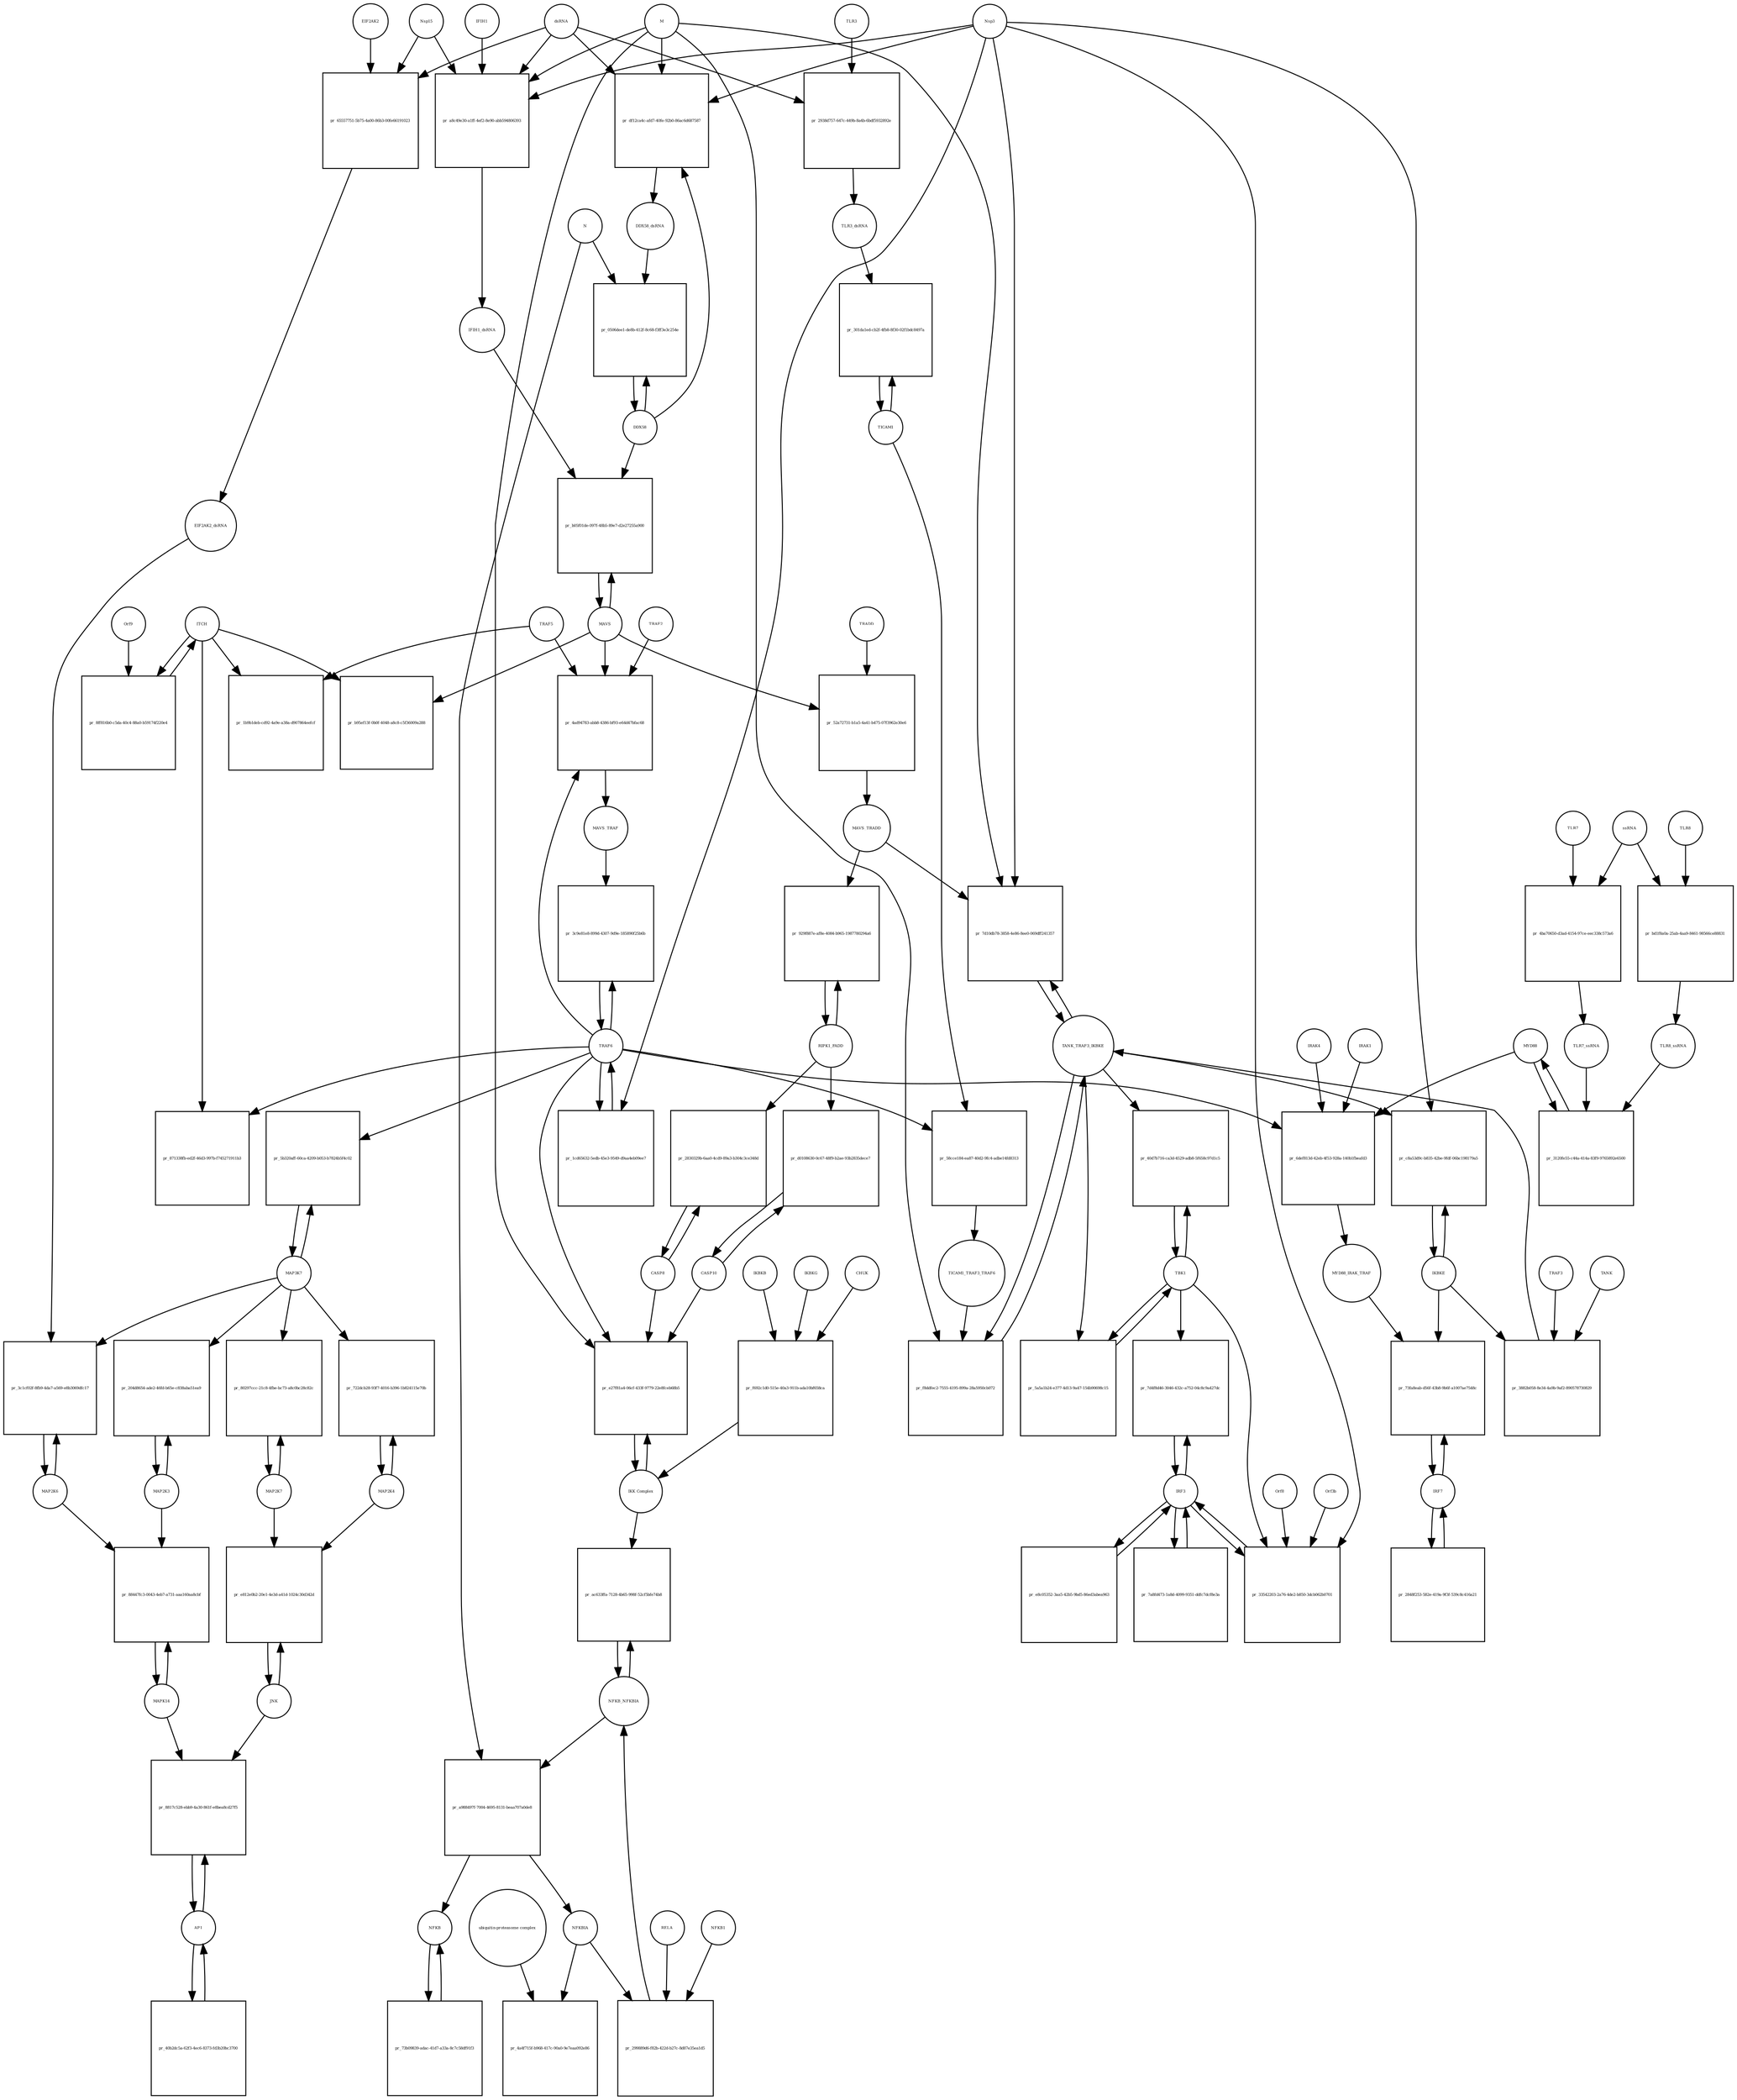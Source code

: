strict digraph  {
dsRNA [annotation="", bipartite=0, cls="nucleic acid feature", fontsize=4, label=dsRNA, shape=circle];
"pr_df12ca4c-afd7-40fe-92b0-86ac6d687587" [annotation="", bipartite=1, cls=process, fontsize=4, label="pr_df12ca4c-afd7-40fe-92b0-86ac6d687587", shape=square];
DDX58_dsRNA [annotation="", bipartite=0, cls=complex, fontsize=4, label=DDX58_dsRNA, shape=circle];
M [annotation=urn_miriam_ncbiprotein_1796318601, bipartite=0, cls=macromolecule, fontsize=4, label=M, shape=circle];
Nsp3 [annotation=urn_miriam_ncbiprotein_1802476807, bipartite=0, cls=macromolecule, fontsize=4, label=Nsp3, shape=circle];
DDX58 [annotation=urn_miriam_hgnc_19102, bipartite=0, cls=macromolecule, fontsize=4, label=DDX58, shape=circle];
"pr_a8c49e30-a1ff-4ef2-8e90-abb594806393" [annotation="", bipartite=1, cls=process, fontsize=4, label="pr_a8c49e30-a1ff-4ef2-8e90-abb594806393", shape=square];
IFIH1_dsRNA [annotation="", bipartite=0, cls=complex, fontsize=4, label=IFIH1_dsRNA, shape=circle];
Nsp15 [annotation=urn_miriam_ncbiprotein_1802476818, bipartite=0, cls=macromolecule, fontsize=4, label=Nsp15, shape=circle];
IFIH1 [annotation=urn_miriam_hgnc_18873, bipartite=0, cls=macromolecule, fontsize=4, label=IFIH1, shape=circle];
"pr_0506dee1-de8b-412f-8c68-f3ff3e3c254e" [annotation="", bipartite=1, cls=process, fontsize=4, label="pr_0506dee1-de8b-412f-8c68-f3ff3e3c254e", shape=square];
N [annotation=urn_miriam_ncbiprotein_1798174255, bipartite=0, cls=macromolecule, fontsize=4, label=N, shape=circle];
MAVS [annotation=urn_miriam_hgnc_29233, bipartite=0, cls="macromolecule multimer", fontsize=4, label=MAVS, shape=circle];
"pr_b05f01de-097f-48b5-89e7-d2e27255a900" [annotation="", bipartite=1, cls=process, fontsize=4, label="pr_b05f01de-097f-48b5-89e7-d2e27255a900", shape=square];
NFKB [annotation="", bipartite=0, cls=complex, fontsize=4, label=NFKB, shape=circle];
"pr_73b09839-adac-41d7-a33a-8c7c58df91f3" [annotation="", bipartite=1, cls=process, fontsize=4, label="pr_73b09839-adac-41d7-a33a-8c7c58df91f3", shape=square];
NFKBIA [annotation=urn_miriam_hgnc_7797, bipartite=0, cls=macromolecule, fontsize=4, label=NFKBIA, shape=circle];
"pr_4a4f715f-b968-417c-90a0-9e7eaa092e86" [annotation="", bipartite=1, cls=process, fontsize=4, label="pr_4a4f715f-b968-417c-90a0-9e7eaa092e86", shape=square];
"ubiquitin-proteasome complex" [annotation="", bipartite=0, cls=complex, fontsize=4, label="ubiquitin-proteasome complex", shape=circle];
IRF3 [annotation=urn_miriam_hgnc_6118, bipartite=0, cls="macromolecule multimer", fontsize=4, label=IRF3, shape=circle];
"pr_7d4f8d46-3046-432c-a752-04c8c9a427dc" [annotation="", bipartite=1, cls=process, fontsize=4, label="pr_7d4f8d46-3046-432c-a752-04c8c9a427dc", shape=square];
TBK1 [annotation="", bipartite=0, cls=macromolecule, fontsize=4, label=TBK1, shape=circle];
"pr_e8c05352-3aa5-42b5-9bd5-86ed3abea963" [annotation="", bipartite=1, cls=process, fontsize=4, label="pr_e8c05352-3aa5-42b5-9bd5-86ed3abea963", shape=square];
"pr_33542203-2a76-4de2-b850-3dcb062b0701" [annotation="", bipartite=1, cls=process, fontsize=4, label="pr_33542203-2a76-4de2-b850-3dcb062b0701", shape=square];
Orf3b [annotation=urn_miriam_uniprot_P59633, bipartite=0, cls=macromolecule, fontsize=4, label=Orf3b, shape=circle];
Orf8 [annotation=urn_miriam_ncbiprotein_1796318604, bipartite=0, cls=macromolecule, fontsize=4, label=Orf8, shape=circle];
IRF7 [annotation=urn_miriam_hgnc_6122, bipartite=0, cls="macromolecule multimer", fontsize=4, label=IRF7, shape=circle];
"pr_73fa8eab-d56f-43b8-9b6f-a1007ae7548c" [annotation="", bipartite=1, cls=process, fontsize=4, label="pr_73fa8eab-d56f-43b8-9b6f-a1007ae7548c", shape=square];
IKBKE [annotation=urn_miriam_hgnc_14552, bipartite=0, cls=macromolecule, fontsize=4, label=IKBKE, shape=circle];
MYD88_IRAK_TRAF [annotation="", bipartite=0, cls=complex, fontsize=4, label=MYD88_IRAK_TRAF, shape=circle];
"pr_7a8fd473-1a8d-4099-9351-ddfc7dcf8e3a" [annotation="", bipartite=1, cls=process, fontsize=4, label="pr_7a8fd473-1a8d-4099-9351-ddfc7dcf8e3a", shape=square];
"pr_2848f253-582e-419a-9f3f-539c8c416a21" [annotation="", bipartite=1, cls=process, fontsize=4, label="pr_2848f253-582e-419a-9f3f-539c8c416a21", shape=square];
TRAF6 [annotation=urn_miriam_hgnc_12036, bipartite=0, cls=macromolecule, fontsize=4, label=TRAF6, shape=circle];
"pr_3c9e81e8-899d-4307-9d9e-185890f25b6b" [annotation="", bipartite=1, cls=process, fontsize=4, label="pr_3c9e81e8-899d-4307-9d9e-185890f25b6b", shape=square];
MAVS_TRAF [annotation="", bipartite=0, cls=complex, fontsize=4, label=MAVS_TRAF, shape=circle];
"pr_b95ef13f-0b0f-4048-a8c8-c5f36009a288" [annotation="", bipartite=1, cls=process, fontsize=4, label="pr_b95ef13f-0b0f-4048-a8c8-c5f36009a288", shape=square];
ITCH [annotation="", bipartite=0, cls=macromolecule, fontsize=4, label=ITCH, shape=circle];
TRAF5 [annotation=urn_miriam_hgnc_12035, bipartite=0, cls=macromolecule, fontsize=4, label=TRAF5, shape=circle];
"pr_1b9b1deb-cd92-4a9e-a38a-d907864eefcf" [annotation="", bipartite=1, cls=process, fontsize=4, label="pr_1b9b1deb-cd92-4a9e-a38a-d907864eefcf", shape=square];
"pr_871338fb-ed2f-46d3-997b-f745271911b3" [annotation="", bipartite=1, cls=process, fontsize=4, label="pr_871338fb-ed2f-46d3-997b-f745271911b3", shape=square];
TICAM1 [annotation=urn_miriam_hgnc_18348, bipartite=0, cls=macromolecule, fontsize=4, label=TICAM1, shape=circle];
"pr_301da1ed-cb2f-4fb8-8f30-02f1bdc8497a" [annotation="", bipartite=1, cls=process, fontsize=4, label="pr_301da1ed-cb2f-4fb8-8f30-02f1bdc8497a", shape=square];
TLR3_dsRNA [annotation="", bipartite=0, cls=complex, fontsize=4, label=TLR3_dsRNA, shape=circle];
TLR3 [annotation=urn_miriam_hgnc_11849, bipartite=0, cls="macromolecule multimer", fontsize=4, label=TLR3, shape=circle];
"pr_2938d757-647c-449b-8a4b-6bdf5932892e" [annotation="", bipartite=1, cls=process, fontsize=4, label="pr_2938d757-647c-449b-8a4b-6bdf5932892e", shape=square];
"pr_58cce184-ea87-40d2-9fc4-adbe14fd8313" [annotation="", bipartite=1, cls=process, fontsize=4, label="pr_58cce184-ea87-40d2-9fc4-adbe14fd8313", shape=square];
TICAM1_TRAF3_TRAF6 [annotation="", bipartite=0, cls=complex, fontsize=4, label=TICAM1_TRAF3_TRAF6, shape=circle];
TANK_TRAF3_IKBKE [annotation="", bipartite=0, cls=complex, fontsize=4, label=TANK_TRAF3_IKBKE, shape=circle];
"pr_f8ddfec2-7555-4195-899a-28a5950cb072" [annotation="", bipartite=1, cls=process, fontsize=4, label="pr_f8ddfec2-7555-4195-899a-28a5950cb072", shape=square];
"pr_40d7b716-ca3d-4529-adb8-5f658c97d1c5" [annotation="", bipartite=1, cls=process, fontsize=4, label="pr_40d7b716-ca3d-4529-adb8-5f658c97d1c5", shape=square];
"pr_c8a53d9c-b835-42be-9fdf-06bc198179a5" [annotation="", bipartite=1, cls=process, fontsize=4, label="pr_c8a53d9c-b835-42be-9fdf-06bc198179a5", shape=square];
MYD88 [annotation="", bipartite=0, cls=macromolecule, fontsize=4, label=MYD88, shape=circle];
"pr_6def813d-42eb-4f53-928a-140b1fbeafd3" [annotation="", bipartite=1, cls=process, fontsize=4, label="pr_6def813d-42eb-4f53-928a-140b1fbeafd3", shape=square];
IRAK1 [annotation=urn_miriam_hgnc_6112, bipartite=0, cls=macromolecule, fontsize=4, label=IRAK1, shape=circle];
IRAK4 [annotation=urn_miriam_hgnc_17967, bipartite=0, cls=macromolecule, fontsize=4, label=IRAK4, shape=circle];
TLR7 [annotation=urn_miriam_hgnc_15631, bipartite=0, cls=macromolecule, fontsize=4, label=TLR7, shape=circle];
"pr_4ba70650-d3ad-4154-97ce-eec338c573a6" [annotation="", bipartite=1, cls=process, fontsize=4, label="pr_4ba70650-d3ad-4154-97ce-eec338c573a6", shape=square];
TLR7_ssRNA [annotation="", bipartite=0, cls=complex, fontsize=4, label=TLR7_ssRNA, shape=circle];
ssRNA [annotation="", bipartite=0, cls="nucleic acid feature", fontsize=4, label=ssRNA, shape=circle];
TLR8 [annotation=urn_miriam_hgnc_15632, bipartite=0, cls=macromolecule, fontsize=4, label=TLR8, shape=circle];
"pr_bd1f8a0a-25ab-4aa9-8461-98566ce88831" [annotation="", bipartite=1, cls=process, fontsize=4, label="pr_bd1f8a0a-25ab-4aa9-8461-98566ce88831", shape=square];
TLR8_ssRNA [annotation="", bipartite=0, cls=complex, fontsize=4, label=TLR8_ssRNA, shape=circle];
"pr_3120fe55-c44a-414a-83f9-9765892e6500" [annotation="", bipartite=1, cls=process, fontsize=4, label="pr_3120fe55-c44a-414a-83f9-9765892e6500", shape=square];
MAP3K7 [annotation="", bipartite=0, cls=macromolecule, fontsize=4, label=MAP3K7, shape=circle];
"pr_5b320aff-60ca-4209-b053-b7824b5f4c02" [annotation="", bipartite=1, cls=process, fontsize=4, label="pr_5b320aff-60ca-4209-b053-b7824b5f4c02", shape=square];
TRAF2 [annotation=urn_miriam_hgnc_12032, bipartite=0, cls=macromolecule, fontsize=4, label=TRAF2, shape=circle];
"pr_4ad94783-abb8-4386-bf93-e64d47bfac68" [annotation="", bipartite=1, cls=process, fontsize=4, label="pr_4ad94783-abb8-4386-bf93-e64d47bfac68", shape=square];
"pr_8ff816b0-c5da-40c4-88a0-b59174f220e4" [annotation="", bipartite=1, cls=process, fontsize=4, label="pr_8ff816b0-c5da-40c4-88a0-b59174f220e4", shape=square];
Orf9 [annotation=urn_miriam_uniprot_P59636, bipartite=0, cls=macromolecule, fontsize=4, label=Orf9, shape=circle];
"pr_52a72731-b1a5-4a41-b475-07f3962e30e6" [annotation="", bipartite=1, cls=process, fontsize=4, label="pr_52a72731-b1a5-4a41-b475-07f3962e30e6", shape=square];
MAVS_TRADD [annotation="", bipartite=0, cls=complex, fontsize=4, label=MAVS_TRADD, shape=circle];
TRADD [annotation=urn_miriam_hgnc_12030, bipartite=0, cls=macromolecule, fontsize=4, label=TRADD, shape=circle];
"pr_1cd65632-5edb-45e3-9549-d9aa4eb09ee7" [annotation="", bipartite=1, cls=process, fontsize=4, label="pr_1cd65632-5edb-45e3-9549-d9aa4eb09ee7", shape=square];
AP1 [annotation="", bipartite=0, cls=complex, fontsize=4, label=AP1, shape=circle];
"pr_8817c528-ebb9-4a30-861f-e8bea8cd27f5" [annotation="", bipartite=1, cls=process, fontsize=4, label="pr_8817c528-ebb9-4a30-861f-e8bea8cd27f5", shape=square];
MAPK14 [annotation="", bipartite=0, cls=macromolecule, fontsize=4, label=MAPK14, shape=circle];
JNK [annotation="", bipartite=0, cls=complex, fontsize=4, label=JNK, shape=circle];
"pr_e812e0b2-20e1-4e3d-a41d-1024c30d342d" [annotation="", bipartite=1, cls=process, fontsize=4, label="pr_e812e0b2-20e1-4e3d-a41d-1024c30d342d", shape=square];
MAP2K7 [annotation="", bipartite=0, cls=macromolecule, fontsize=4, label=MAP2K7, shape=circle];
MAP2K4 [annotation="", bipartite=0, cls=macromolecule, fontsize=4, label=MAP2K4, shape=circle];
"pr_722dcb28-93f7-4016-b396-1b824115e70b" [annotation="", bipartite=1, cls=process, fontsize=4, label="pr_722dcb28-93f7-4016-b396-1b824115e70b", shape=square];
"pr_80297ccc-21c8-4fbe-bc73-a8c0bc28c82c" [annotation="", bipartite=1, cls=process, fontsize=4, label="pr_80297ccc-21c8-4fbe-bc73-a8c0bc28c82c", shape=square];
MAP2K3 [annotation="", bipartite=0, cls=macromolecule, fontsize=4, label=MAP2K3, shape=circle];
"pr_204d8654-ade2-46fd-b65e-c838aba51ea9" [annotation="", bipartite=1, cls=process, fontsize=4, label="pr_204d8654-ade2-46fd-b65e-c838aba51ea9", shape=square];
MAP2K6 [annotation="", bipartite=0, cls=macromolecule, fontsize=4, label=MAP2K6, shape=circle];
"pr_3c1cf02f-8fb9-4da7-a569-e8b3069dfc17" [annotation="", bipartite=1, cls=process, fontsize=4, label="pr_3c1cf02f-8fb9-4da7-a569-e8b3069dfc17", shape=square];
EIF2AK2_dsRNA [annotation="", bipartite=0, cls=complex, fontsize=4, label=EIF2AK2_dsRNA, shape=circle];
"pr_65557751-5b75-4a00-86b3-00fe66191023" [annotation="", bipartite=1, cls=process, fontsize=4, label="pr_65557751-5b75-4a00-86b3-00fe66191023", shape=square];
EIF2AK2 [annotation=urn_miriam_hgnc_9437, bipartite=0, cls=macromolecule, fontsize=4, label=EIF2AK2, shape=circle];
RIPK1_FADD [annotation="", bipartite=0, cls=complex, fontsize=4, label=RIPK1_FADD, shape=circle];
"pr_929f887e-af8e-4084-b965-1987780294a6" [annotation="", bipartite=1, cls=process, fontsize=4, label="pr_929f887e-af8e-4084-b965-1987780294a6", shape=square];
CASP8 [annotation="", bipartite=0, cls=macromolecule, fontsize=4, label=CASP8, shape=circle];
"pr_2830329b-6aa0-4cd9-89a3-b304c3ce348d" [annotation="", bipartite=1, cls=process, fontsize=4, label="pr_2830329b-6aa0-4cd9-89a3-b304c3ce348d", shape=square];
CASP10 [annotation="", bipartite=0, cls=macromolecule, fontsize=4, label=CASP10, shape=circle];
"pr_d0108630-0c67-48f9-b2ae-93b2835dece7" [annotation="", bipartite=1, cls=process, fontsize=4, label="pr_d0108630-0c67-48f9-b2ae-93b2835dece7", shape=square];
NFKB_NFKBIA [annotation="", bipartite=0, cls=complex, fontsize=4, label=NFKB_NFKBIA, shape=circle];
"pr_ac633ffa-7128-4b65-998f-52cf5bfe74b8" [annotation="", bipartite=1, cls=process, fontsize=4, label="pr_ac633ffa-7128-4b65-998f-52cf5bfe74b8", shape=square];
"IKK Complex" [annotation="", bipartite=0, cls=complex, fontsize=4, label="IKK Complex", shape=circle];
"pr_a988497f-7004-4695-8131-beaa707a0de8" [annotation="", bipartite=1, cls=process, fontsize=4, label="pr_a988497f-7004-4695-8131-beaa707a0de8", shape=square];
"pr_40b2dc5a-62f3-4ec6-8373-fd3b20bc3700" [annotation="", bipartite=1, cls=process, fontsize=4, label="pr_40b2dc5a-62f3-4ec6-8373-fd3b20bc3700", shape=square];
"pr_e27f81a4-06cf-433f-9779-22e8fceb68b5" [annotation="", bipartite=1, cls=process, fontsize=4, label="pr_e27f81a4-06cf-433f-9779-22e8fceb68b5", shape=square];
"pr_299889d6-f82b-422d-b27c-8d87e35ea1d5" [annotation="", bipartite=1, cls=process, fontsize=4, label="pr_299889d6-f82b-422d-b27c-8d87e35ea1d5", shape=square];
RELA [annotation="", bipartite=0, cls=macromolecule, fontsize=4, label=RELA, shape=circle];
NFKB1 [annotation="", bipartite=0, cls=macromolecule, fontsize=4, label=NFKB1, shape=circle];
IKBKG [annotation="", bipartite=0, cls=macromolecule, fontsize=4, label=IKBKG, shape=circle];
"pr_f692c1d0-515e-40a3-911b-ada10bf658ca" [annotation="", bipartite=1, cls=process, fontsize=4, label="pr_f692c1d0-515e-40a3-911b-ada10bf658ca", shape=square];
CHUK [annotation="", bipartite=0, cls=macromolecule, fontsize=4, label=CHUK, shape=circle];
IKBKB [annotation="", bipartite=0, cls=macromolecule, fontsize=4, label=IKBKB, shape=circle];
"pr_7d10db78-3858-4e86-8ee0-069dff241357" [annotation="", bipartite=1, cls=process, fontsize=4, label="pr_7d10db78-3858-4e86-8ee0-069dff241357", shape=square];
"pr_5a5a1b24-e377-4d13-9a47-154b90698c15" [annotation="", bipartite=1, cls=process, fontsize=4, label="pr_5a5a1b24-e377-4d13-9a47-154b90698c15", shape=square];
"pr_88447fc3-0043-4eb7-a731-aaa160aa8cbf" [annotation="", bipartite=1, cls=process, fontsize=4, label="pr_88447fc3-0043-4eb7-a731-aaa160aa8cbf", shape=square];
TRAF3 [annotation="", bipartite=0, cls=macromolecule, fontsize=4, label=TRAF3, shape=circle];
"pr_3882b058-8e34-4a9b-9af2-890578730829" [annotation="", bipartite=1, cls=process, fontsize=4, label="pr_3882b058-8e34-4a9b-9af2-890578730829", shape=square];
TANK [annotation="", bipartite=0, cls=macromolecule, fontsize=4, label=TANK, shape=circle];
dsRNA -> "pr_df12ca4c-afd7-40fe-92b0-86ac6d687587"  [annotation="", interaction_type=consumption];
dsRNA -> "pr_a8c49e30-a1ff-4ef2-8e90-abb594806393"  [annotation="", interaction_type=consumption];
dsRNA -> "pr_2938d757-647c-449b-8a4b-6bdf5932892e"  [annotation="", interaction_type=consumption];
dsRNA -> "pr_65557751-5b75-4a00-86b3-00fe66191023"  [annotation="", interaction_type=consumption];
"pr_df12ca4c-afd7-40fe-92b0-86ac6d687587" -> DDX58_dsRNA  [annotation="", interaction_type=production];
DDX58_dsRNA -> "pr_0506dee1-de8b-412f-8c68-f3ff3e3c254e"  [annotation="urn_miriam_pubmed_25581309|urn_miriam_pubmed_28148787|urn_miriam_taxonomy_694009", interaction_type=catalysis];
M -> "pr_df12ca4c-afd7-40fe-92b0-86ac6d687587"  [annotation="urn_miriam_pubmed_20303872|urn_miriam_pubmed_19380580|urn_miriam_pubmed_31226023|urn_miriam_taxonomy_694009", interaction_type=inhibition];
M -> "pr_a8c49e30-a1ff-4ef2-8e90-abb594806393"  [annotation="urn_miriam_pubmed_28484023|urn_miriam_pubmed_19380580|urn_miriam_pubmed_31226023|urn_miriam_taxonomy_694009", interaction_type=inhibition];
M -> "pr_f8ddfec2-7555-4195-899a-28a5950cb072"  [annotation="urn_miriam_pubmed_19380580|urn_miriam_pubmed_19366914|urn_miriam_taxonomy_694009", interaction_type=inhibition];
M -> "pr_e27f81a4-06cf-433f-9779-22e8fceb68b5"  [annotation="urn_miriam_pubmed_19366914|urn_miriam_pubmed_20303872|urn_miriam_pubmed_17705188|urn_miriam_pubmed_694009", interaction_type=inhibition];
M -> "pr_7d10db78-3858-4e86-8ee0-069dff241357"  [annotation="urn_miriam_pubmed_19366914|urn_miriam_pubmed_27164085|urn_miriam_pubmed_19380580|urn_miriam_taxonomy_694009", interaction_type=inhibition];
Nsp3 -> "pr_df12ca4c-afd7-40fe-92b0-86ac6d687587"  [annotation="urn_miriam_pubmed_20303872|urn_miriam_pubmed_19380580|urn_miriam_pubmed_31226023|urn_miriam_taxonomy_694009", interaction_type=inhibition];
Nsp3 -> "pr_a8c49e30-a1ff-4ef2-8e90-abb594806393"  [annotation="urn_miriam_pubmed_28484023|urn_miriam_pubmed_19380580|urn_miriam_pubmed_31226023|urn_miriam_taxonomy_694009", interaction_type=inhibition];
Nsp3 -> "pr_33542203-2a76-4de2-b850-3dcb062b0701"  [annotation="urn_miriam_pubmed_17761676|urn_miriam_pubmed_31226023|urn_miriam_taxonomy_694009", interaction_type=inhibition];
Nsp3 -> "pr_c8a53d9c-b835-42be-9fdf-06bc198179a5"  [annotation="urn_miriam_pubmed_20303872|urn_miriam_pubmed_31226023|urn_miriam_taxonomy_694009", interaction_type=inhibition];
Nsp3 -> "pr_1cd65632-5edb-45e3-9549-d9aa4eb09ee7"  [annotation="urn_miriam_pubmed_27164085|urn_miriam_taxonomy_694009", interaction_type=catalysis];
Nsp3 -> "pr_7d10db78-3858-4e86-8ee0-069dff241357"  [annotation="urn_miriam_pubmed_19366914|urn_miriam_pubmed_27164085|urn_miriam_pubmed_19380580|urn_miriam_taxonomy_694009", interaction_type=inhibition];
DDX58 -> "pr_df12ca4c-afd7-40fe-92b0-86ac6d687587"  [annotation="", interaction_type=consumption];
DDX58 -> "pr_0506dee1-de8b-412f-8c68-f3ff3e3c254e"  [annotation="", interaction_type=consumption];
DDX58 -> "pr_b05f01de-097f-48b5-89e7-d2e27255a900"  [annotation=urn_miriam_pubmed_25581309, interaction_type=catalysis];
"pr_a8c49e30-a1ff-4ef2-8e90-abb594806393" -> IFIH1_dsRNA  [annotation="", interaction_type=production];
IFIH1_dsRNA -> "pr_b05f01de-097f-48b5-89e7-d2e27255a900"  [annotation=urn_miriam_pubmed_25581309, interaction_type=catalysis];
Nsp15 -> "pr_a8c49e30-a1ff-4ef2-8e90-abb594806393"  [annotation="urn_miriam_pubmed_28484023|urn_miriam_pubmed_19380580|urn_miriam_pubmed_31226023|urn_miriam_taxonomy_694009", interaction_type=inhibition];
Nsp15 -> "pr_65557751-5b75-4a00-86b3-00fe66191023"  [annotation="urn_miriam_pubmed_28484023|urn_miriam_pubmed_19366914|urn_miriam_taxonomy_694009", interaction_type=inhibition];
IFIH1 -> "pr_a8c49e30-a1ff-4ef2-8e90-abb594806393"  [annotation="", interaction_type=consumption];
"pr_0506dee1-de8b-412f-8c68-f3ff3e3c254e" -> DDX58  [annotation="", interaction_type=production];
N -> "pr_0506dee1-de8b-412f-8c68-f3ff3e3c254e"  [annotation="urn_miriam_pubmed_25581309|urn_miriam_pubmed_28148787|urn_miriam_taxonomy_694009", interaction_type=inhibition];
N -> "pr_a988497f-7004-4695-8131-beaa707a0de8"  [annotation="urn_miriam_pubmed_16143815|urn_miriam_taxonomy_694009", interaction_type=stimulation];
MAVS -> "pr_b05f01de-097f-48b5-89e7-d2e27255a900"  [annotation="", interaction_type=consumption];
MAVS -> "pr_b95ef13f-0b0f-4048-a8c8-c5f36009a288"  [annotation="", interaction_type=consumption];
MAVS -> "pr_4ad94783-abb8-4386-bf93-e64d47bfac68"  [annotation="", interaction_type=consumption];
MAVS -> "pr_52a72731-b1a5-4a41-b475-07f3962e30e6"  [annotation="", interaction_type=consumption];
"pr_b05f01de-097f-48b5-89e7-d2e27255a900" -> MAVS  [annotation="", interaction_type=production];
NFKB -> "pr_73b09839-adac-41d7-a33a-8c7c58df91f3"  [annotation="", interaction_type=consumption];
"pr_73b09839-adac-41d7-a33a-8c7c58df91f3" -> NFKB  [annotation="", interaction_type=production];
NFKBIA -> "pr_4a4f715f-b968-417c-90a0-9e7eaa092e86"  [annotation="", interaction_type=consumption];
NFKBIA -> "pr_299889d6-f82b-422d-b27c-8d87e35ea1d5"  [annotation="", interaction_type=consumption];
"ubiquitin-proteasome complex" -> "pr_4a4f715f-b968-417c-90a0-9e7eaa092e86"  [annotation=urn_miriam_pubmed_20303872, interaction_type=catalysis];
IRF3 -> "pr_7d4f8d46-3046-432c-a752-04c8c9a427dc"  [annotation="", interaction_type=consumption];
IRF3 -> "pr_e8c05352-3aa5-42b5-9bd5-86ed3abea963"  [annotation="", interaction_type=consumption];
IRF3 -> "pr_33542203-2a76-4de2-b850-3dcb062b0701"  [annotation="", interaction_type=consumption];
IRF3 -> "pr_7a8fd473-1a8d-4099-9351-ddfc7dcf8e3a"  [annotation="", interaction_type=consumption];
"pr_7d4f8d46-3046-432c-a752-04c8c9a427dc" -> IRF3  [annotation="", interaction_type=production];
TBK1 -> "pr_7d4f8d46-3046-432c-a752-04c8c9a427dc"  [annotation=urn_miriam_pubmed_25581309, interaction_type=catalysis];
TBK1 -> "pr_33542203-2a76-4de2-b850-3dcb062b0701"  [annotation="urn_miriam_pubmed_17761676|urn_miriam_pubmed_31226023|urn_miriam_taxonomy_694009", interaction_type=catalysis];
TBK1 -> "pr_40d7b716-ca3d-4529-adb8-5f658c97d1c5"  [annotation="", interaction_type=consumption];
TBK1 -> "pr_5a5a1b24-e377-4d13-9a47-154b90698c15"  [annotation="", interaction_type=consumption];
"pr_e8c05352-3aa5-42b5-9bd5-86ed3abea963" -> IRF3  [annotation="", interaction_type=production];
"pr_33542203-2a76-4de2-b850-3dcb062b0701" -> IRF3  [annotation="", interaction_type=production];
Orf3b -> "pr_33542203-2a76-4de2-b850-3dcb062b0701"  [annotation="urn_miriam_pubmed_17761676|urn_miriam_pubmed_31226023|urn_miriam_taxonomy_694009", interaction_type=inhibition];
Orf8 -> "pr_33542203-2a76-4de2-b850-3dcb062b0701"  [annotation="urn_miriam_pubmed_17761676|urn_miriam_pubmed_31226023|urn_miriam_taxonomy_694009", interaction_type=inhibition];
IRF7 -> "pr_73fa8eab-d56f-43b8-9b6f-a1007ae7548c"  [annotation="", interaction_type=consumption];
IRF7 -> "pr_2848f253-582e-419a-9f3f-539c8c416a21"  [annotation="", interaction_type=consumption];
"pr_73fa8eab-d56f-43b8-9b6f-a1007ae7548c" -> IRF7  [annotation="", interaction_type=production];
IKBKE -> "pr_73fa8eab-d56f-43b8-9b6f-a1007ae7548c"  [annotation=urn_miriam_pubmed_20303872, interaction_type=catalysis];
IKBKE -> "pr_c8a53d9c-b835-42be-9fdf-06bc198179a5"  [annotation="", interaction_type=consumption];
IKBKE -> "pr_3882b058-8e34-4a9b-9af2-890578730829"  [annotation="", interaction_type=consumption];
MYD88_IRAK_TRAF -> "pr_73fa8eab-d56f-43b8-9b6f-a1007ae7548c"  [annotation=urn_miriam_pubmed_20303872, interaction_type=catalysis];
"pr_7a8fd473-1a8d-4099-9351-ddfc7dcf8e3a" -> IRF3  [annotation="", interaction_type=production];
"pr_2848f253-582e-419a-9f3f-539c8c416a21" -> IRF7  [annotation="", interaction_type=production];
TRAF6 -> "pr_3c9e81e8-899d-4307-9d9e-185890f25b6b"  [annotation="", interaction_type=consumption];
TRAF6 -> "pr_871338fb-ed2f-46d3-997b-f745271911b3"  [annotation="", interaction_type=consumption];
TRAF6 -> "pr_58cce184-ea87-40d2-9fc4-adbe14fd8313"  [annotation="", interaction_type=consumption];
TRAF6 -> "pr_6def813d-42eb-4f53-928a-140b1fbeafd3"  [annotation="", interaction_type=consumption];
TRAF6 -> "pr_5b320aff-60ca-4209-b053-b7824b5f4c02"  [annotation=urn_miriam_pubmed_19366914, interaction_type=stimulation];
TRAF6 -> "pr_4ad94783-abb8-4386-bf93-e64d47bfac68"  [annotation="", interaction_type=consumption];
TRAF6 -> "pr_1cd65632-5edb-45e3-9549-d9aa4eb09ee7"  [annotation="", interaction_type=consumption];
TRAF6 -> "pr_e27f81a4-06cf-433f-9779-22e8fceb68b5"  [annotation="urn_miriam_pubmed_19366914|urn_miriam_pubmed_20303872|urn_miriam_pubmed_17705188|urn_miriam_pubmed_694009", interaction_type=stimulation];
"pr_3c9e81e8-899d-4307-9d9e-185890f25b6b" -> TRAF6  [annotation="", interaction_type=production];
MAVS_TRAF -> "pr_3c9e81e8-899d-4307-9d9e-185890f25b6b"  [annotation=urn_miriam_pubmed_19366914, interaction_type=catalysis];
ITCH -> "pr_b95ef13f-0b0f-4048-a8c8-c5f36009a288"  [annotation=urn_miriam_pubmed_25135833, interaction_type=catalysis];
ITCH -> "pr_1b9b1deb-cd92-4a9e-a38a-d907864eefcf"  [annotation=urn_miriam_pubmed_25135833, interaction_type=catalysis];
ITCH -> "pr_871338fb-ed2f-46d3-997b-f745271911b3"  [annotation=urn_miriam_pubmed_25135833, interaction_type=catalysis];
ITCH -> "pr_8ff816b0-c5da-40c4-88a0-b59174f220e4"  [annotation="", interaction_type=consumption];
TRAF5 -> "pr_1b9b1deb-cd92-4a9e-a38a-d907864eefcf"  [annotation="", interaction_type=consumption];
TRAF5 -> "pr_4ad94783-abb8-4386-bf93-e64d47bfac68"  [annotation="", interaction_type=consumption];
TICAM1 -> "pr_301da1ed-cb2f-4fb8-8f30-02f1bdc8497a"  [annotation="", interaction_type=consumption];
TICAM1 -> "pr_58cce184-ea87-40d2-9fc4-adbe14fd8313"  [annotation="", interaction_type=consumption];
"pr_301da1ed-cb2f-4fb8-8f30-02f1bdc8497a" -> TICAM1  [annotation="", interaction_type=production];
TLR3_dsRNA -> "pr_301da1ed-cb2f-4fb8-8f30-02f1bdc8497a"  [annotation=urn_miriam_pubmed_20303872, interaction_type=stimulation];
TLR3 -> "pr_2938d757-647c-449b-8a4b-6bdf5932892e"  [annotation="", interaction_type=consumption];
"pr_2938d757-647c-449b-8a4b-6bdf5932892e" -> TLR3_dsRNA  [annotation="", interaction_type=production];
"pr_58cce184-ea87-40d2-9fc4-adbe14fd8313" -> TICAM1_TRAF3_TRAF6  [annotation="", interaction_type=production];
TICAM1_TRAF3_TRAF6 -> "pr_f8ddfec2-7555-4195-899a-28a5950cb072"  [annotation="urn_miriam_pubmed_19380580|urn_miriam_pubmed_19366914|urn_miriam_taxonomy_694009", interaction_type=stimulation];
TANK_TRAF3_IKBKE -> "pr_f8ddfec2-7555-4195-899a-28a5950cb072"  [annotation="", interaction_type=consumption];
TANK_TRAF3_IKBKE -> "pr_40d7b716-ca3d-4529-adb8-5f658c97d1c5"  [annotation=urn_miriam_pubmed_20303872, interaction_type=stimulation];
TANK_TRAF3_IKBKE -> "pr_c8a53d9c-b835-42be-9fdf-06bc198179a5"  [annotation="urn_miriam_pubmed_20303872|urn_miriam_pubmed_31226023|urn_miriam_taxonomy_694009", interaction_type=stimulation];
TANK_TRAF3_IKBKE -> "pr_7d10db78-3858-4e86-8ee0-069dff241357"  [annotation="", interaction_type=consumption];
TANK_TRAF3_IKBKE -> "pr_5a5a1b24-e377-4d13-9a47-154b90698c15"  [annotation=urn_miriam_pubmed_19366914, interaction_type=stimulation];
"pr_f8ddfec2-7555-4195-899a-28a5950cb072" -> TANK_TRAF3_IKBKE  [annotation="", interaction_type=production];
"pr_40d7b716-ca3d-4529-adb8-5f658c97d1c5" -> TBK1  [annotation="", interaction_type=production];
"pr_c8a53d9c-b835-42be-9fdf-06bc198179a5" -> IKBKE  [annotation="", interaction_type=production];
MYD88 -> "pr_6def813d-42eb-4f53-928a-140b1fbeafd3"  [annotation="", interaction_type=consumption];
MYD88 -> "pr_3120fe55-c44a-414a-83f9-9765892e6500"  [annotation="", interaction_type=consumption];
"pr_6def813d-42eb-4f53-928a-140b1fbeafd3" -> MYD88_IRAK_TRAF  [annotation="", interaction_type=production];
IRAK1 -> "pr_6def813d-42eb-4f53-928a-140b1fbeafd3"  [annotation="", interaction_type=consumption];
IRAK4 -> "pr_6def813d-42eb-4f53-928a-140b1fbeafd3"  [annotation="", interaction_type=consumption];
TLR7 -> "pr_4ba70650-d3ad-4154-97ce-eec338c573a6"  [annotation="", interaction_type=consumption];
"pr_4ba70650-d3ad-4154-97ce-eec338c573a6" -> TLR7_ssRNA  [annotation="", interaction_type=production];
TLR7_ssRNA -> "pr_3120fe55-c44a-414a-83f9-9765892e6500"  [annotation=urn_miriam_pubmed_19366914, interaction_type=stimulation];
ssRNA -> "pr_4ba70650-d3ad-4154-97ce-eec338c573a6"  [annotation="", interaction_type=consumption];
ssRNA -> "pr_bd1f8a0a-25ab-4aa9-8461-98566ce88831"  [annotation="", interaction_type=consumption];
TLR8 -> "pr_bd1f8a0a-25ab-4aa9-8461-98566ce88831"  [annotation="", interaction_type=consumption];
"pr_bd1f8a0a-25ab-4aa9-8461-98566ce88831" -> TLR8_ssRNA  [annotation="", interaction_type=production];
TLR8_ssRNA -> "pr_3120fe55-c44a-414a-83f9-9765892e6500"  [annotation=urn_miriam_pubmed_19366914, interaction_type=stimulation];
"pr_3120fe55-c44a-414a-83f9-9765892e6500" -> MYD88  [annotation="", interaction_type=production];
MAP3K7 -> "pr_5b320aff-60ca-4209-b053-b7824b5f4c02"  [annotation="", interaction_type=consumption];
MAP3K7 -> "pr_722dcb28-93f7-4016-b396-1b824115e70b"  [annotation=urn_miriam_pubmed_19366914, interaction_type=catalysis];
MAP3K7 -> "pr_80297ccc-21c8-4fbe-bc73-a8c0bc28c82c"  [annotation=urn_miriam_pubmed_19366914, interaction_type=catalysis];
MAP3K7 -> "pr_204d8654-ade2-46fd-b65e-c838aba51ea9"  [annotation=urn_miriam_pubmed_19366914, interaction_type=catalysis];
MAP3K7 -> "pr_3c1cf02f-8fb9-4da7-a569-e8b3069dfc17"  [annotation=urn_miriam_pubmed_19366914, interaction_type=catalysis];
"pr_5b320aff-60ca-4209-b053-b7824b5f4c02" -> MAP3K7  [annotation="", interaction_type=production];
TRAF2 -> "pr_4ad94783-abb8-4386-bf93-e64d47bfac68"  [annotation="", interaction_type=consumption];
"pr_4ad94783-abb8-4386-bf93-e64d47bfac68" -> MAVS_TRAF  [annotation="", interaction_type=production];
"pr_8ff816b0-c5da-40c4-88a0-b59174f220e4" -> ITCH  [annotation="", interaction_type=production];
Orf9 -> "pr_8ff816b0-c5da-40c4-88a0-b59174f220e4"  [annotation="urn_miriam_pubmed_25135833|urn_miriam_taxonomy_694009", interaction_type=stimulation];
"pr_52a72731-b1a5-4a41-b475-07f3962e30e6" -> MAVS_TRADD  [annotation="", interaction_type=production];
MAVS_TRADD -> "pr_929f887e-af8e-4084-b965-1987780294a6"  [annotation=urn_miriam_pubmed_19366914, interaction_type=stimulation];
MAVS_TRADD -> "pr_7d10db78-3858-4e86-8ee0-069dff241357"  [annotation="urn_miriam_pubmed_19366914|urn_miriam_pubmed_27164085|urn_miriam_pubmed_19380580|urn_miriam_taxonomy_694009", interaction_type=stimulation];
TRADD -> "pr_52a72731-b1a5-4a41-b475-07f3962e30e6"  [annotation="", interaction_type=consumption];
"pr_1cd65632-5edb-45e3-9549-d9aa4eb09ee7" -> TRAF6  [annotation="", interaction_type=production];
AP1 -> "pr_8817c528-ebb9-4a30-861f-e8bea8cd27f5"  [annotation="", interaction_type=consumption];
AP1 -> "pr_40b2dc5a-62f3-4ec6-8373-fd3b20bc3700"  [annotation="", interaction_type=consumption];
"pr_8817c528-ebb9-4a30-861f-e8bea8cd27f5" -> AP1  [annotation="", interaction_type=production];
MAPK14 -> "pr_8817c528-ebb9-4a30-861f-e8bea8cd27f5"  [annotation=urn_miriam_pubmed_19366914, interaction_type=stimulation];
MAPK14 -> "pr_88447fc3-0043-4eb7-a731-aaa160aa8cbf"  [annotation="", interaction_type=consumption];
JNK -> "pr_8817c528-ebb9-4a30-861f-e8bea8cd27f5"  [annotation=urn_miriam_pubmed_19366914, interaction_type=stimulation];
JNK -> "pr_e812e0b2-20e1-4e3d-a41d-1024c30d342d"  [annotation="", interaction_type=consumption];
"pr_e812e0b2-20e1-4e3d-a41d-1024c30d342d" -> JNK  [annotation="", interaction_type=production];
MAP2K7 -> "pr_e812e0b2-20e1-4e3d-a41d-1024c30d342d"  [annotation=urn_miriam_pubmed_19366914, interaction_type=catalysis];
MAP2K7 -> "pr_80297ccc-21c8-4fbe-bc73-a8c0bc28c82c"  [annotation="", interaction_type=consumption];
MAP2K4 -> "pr_e812e0b2-20e1-4e3d-a41d-1024c30d342d"  [annotation=urn_miriam_pubmed_19366914, interaction_type=catalysis];
MAP2K4 -> "pr_722dcb28-93f7-4016-b396-1b824115e70b"  [annotation="", interaction_type=consumption];
"pr_722dcb28-93f7-4016-b396-1b824115e70b" -> MAP2K4  [annotation="", interaction_type=production];
"pr_80297ccc-21c8-4fbe-bc73-a8c0bc28c82c" -> MAP2K7  [annotation="", interaction_type=production];
MAP2K3 -> "pr_204d8654-ade2-46fd-b65e-c838aba51ea9"  [annotation="", interaction_type=consumption];
MAP2K3 -> "pr_88447fc3-0043-4eb7-a731-aaa160aa8cbf"  [annotation=urn_miriam_pubmed_19366914, interaction_type=catalysis];
"pr_204d8654-ade2-46fd-b65e-c838aba51ea9" -> MAP2K3  [annotation="", interaction_type=production];
MAP2K6 -> "pr_3c1cf02f-8fb9-4da7-a569-e8b3069dfc17"  [annotation="", interaction_type=consumption];
MAP2K6 -> "pr_88447fc3-0043-4eb7-a731-aaa160aa8cbf"  [annotation=urn_miriam_pubmed_19366914, interaction_type=catalysis];
"pr_3c1cf02f-8fb9-4da7-a569-e8b3069dfc17" -> MAP2K6  [annotation="", interaction_type=production];
EIF2AK2_dsRNA -> "pr_3c1cf02f-8fb9-4da7-a569-e8b3069dfc17"  [annotation=urn_miriam_pubmed_19366914, interaction_type=stimulation];
"pr_65557751-5b75-4a00-86b3-00fe66191023" -> EIF2AK2_dsRNA  [annotation="", interaction_type=production];
EIF2AK2 -> "pr_65557751-5b75-4a00-86b3-00fe66191023"  [annotation="", interaction_type=consumption];
RIPK1_FADD -> "pr_929f887e-af8e-4084-b965-1987780294a6"  [annotation="", interaction_type=consumption];
RIPK1_FADD -> "pr_2830329b-6aa0-4cd9-89a3-b304c3ce348d"  [annotation=urn_miriam_pubmed_19366914, interaction_type=stimulation];
RIPK1_FADD -> "pr_d0108630-0c67-48f9-b2ae-93b2835dece7"  [annotation=urn_miriam_pubmed_20303872, interaction_type=stimulation];
"pr_929f887e-af8e-4084-b965-1987780294a6" -> RIPK1_FADD  [annotation="", interaction_type=production];
CASP8 -> "pr_2830329b-6aa0-4cd9-89a3-b304c3ce348d"  [annotation="", interaction_type=consumption];
CASP8 -> "pr_e27f81a4-06cf-433f-9779-22e8fceb68b5"  [annotation="urn_miriam_pubmed_19366914|urn_miriam_pubmed_20303872|urn_miriam_pubmed_17705188|urn_miriam_pubmed_694009", interaction_type=stimulation];
"pr_2830329b-6aa0-4cd9-89a3-b304c3ce348d" -> CASP8  [annotation="", interaction_type=production];
CASP10 -> "pr_d0108630-0c67-48f9-b2ae-93b2835dece7"  [annotation="", interaction_type=consumption];
CASP10 -> "pr_e27f81a4-06cf-433f-9779-22e8fceb68b5"  [annotation="urn_miriam_pubmed_19366914|urn_miriam_pubmed_20303872|urn_miriam_pubmed_17705188|urn_miriam_pubmed_694009", interaction_type=stimulation];
"pr_d0108630-0c67-48f9-b2ae-93b2835dece7" -> CASP10  [annotation="", interaction_type=production];
NFKB_NFKBIA -> "pr_ac633ffa-7128-4b65-998f-52cf5bfe74b8"  [annotation="", interaction_type=consumption];
NFKB_NFKBIA -> "pr_a988497f-7004-4695-8131-beaa707a0de8"  [annotation="", interaction_type=consumption];
"pr_ac633ffa-7128-4b65-998f-52cf5bfe74b8" -> NFKB_NFKBIA  [annotation="", interaction_type=production];
"IKK Complex" -> "pr_ac633ffa-7128-4b65-998f-52cf5bfe74b8"  [annotation=urn_miriam_pubmed_19366914, interaction_type=catalysis];
"IKK Complex" -> "pr_e27f81a4-06cf-433f-9779-22e8fceb68b5"  [annotation="", interaction_type=consumption];
"pr_a988497f-7004-4695-8131-beaa707a0de8" -> NFKB  [annotation="", interaction_type=production];
"pr_a988497f-7004-4695-8131-beaa707a0de8" -> NFKBIA  [annotation="", interaction_type=production];
"pr_40b2dc5a-62f3-4ec6-8373-fd3b20bc3700" -> AP1  [annotation="", interaction_type=production];
"pr_e27f81a4-06cf-433f-9779-22e8fceb68b5" -> "IKK Complex"  [annotation="", interaction_type=production];
"pr_299889d6-f82b-422d-b27c-8d87e35ea1d5" -> NFKB_NFKBIA  [annotation="", interaction_type=production];
RELA -> "pr_299889d6-f82b-422d-b27c-8d87e35ea1d5"  [annotation="", interaction_type=consumption];
NFKB1 -> "pr_299889d6-f82b-422d-b27c-8d87e35ea1d5"  [annotation="", interaction_type=consumption];
IKBKG -> "pr_f692c1d0-515e-40a3-911b-ada10bf658ca"  [annotation="", interaction_type=consumption];
"pr_f692c1d0-515e-40a3-911b-ada10bf658ca" -> "IKK Complex"  [annotation="", interaction_type=production];
CHUK -> "pr_f692c1d0-515e-40a3-911b-ada10bf658ca"  [annotation="", interaction_type=consumption];
IKBKB -> "pr_f692c1d0-515e-40a3-911b-ada10bf658ca"  [annotation="", interaction_type=consumption];
"pr_7d10db78-3858-4e86-8ee0-069dff241357" -> TANK_TRAF3_IKBKE  [annotation="", interaction_type=production];
"pr_5a5a1b24-e377-4d13-9a47-154b90698c15" -> TBK1  [annotation="", interaction_type=production];
"pr_88447fc3-0043-4eb7-a731-aaa160aa8cbf" -> MAPK14  [annotation="", interaction_type=production];
TRAF3 -> "pr_3882b058-8e34-4a9b-9af2-890578730829"  [annotation="", interaction_type=consumption];
"pr_3882b058-8e34-4a9b-9af2-890578730829" -> TANK_TRAF3_IKBKE  [annotation="", interaction_type=production];
TANK -> "pr_3882b058-8e34-4a9b-9af2-890578730829"  [annotation="", interaction_type=consumption];
}
